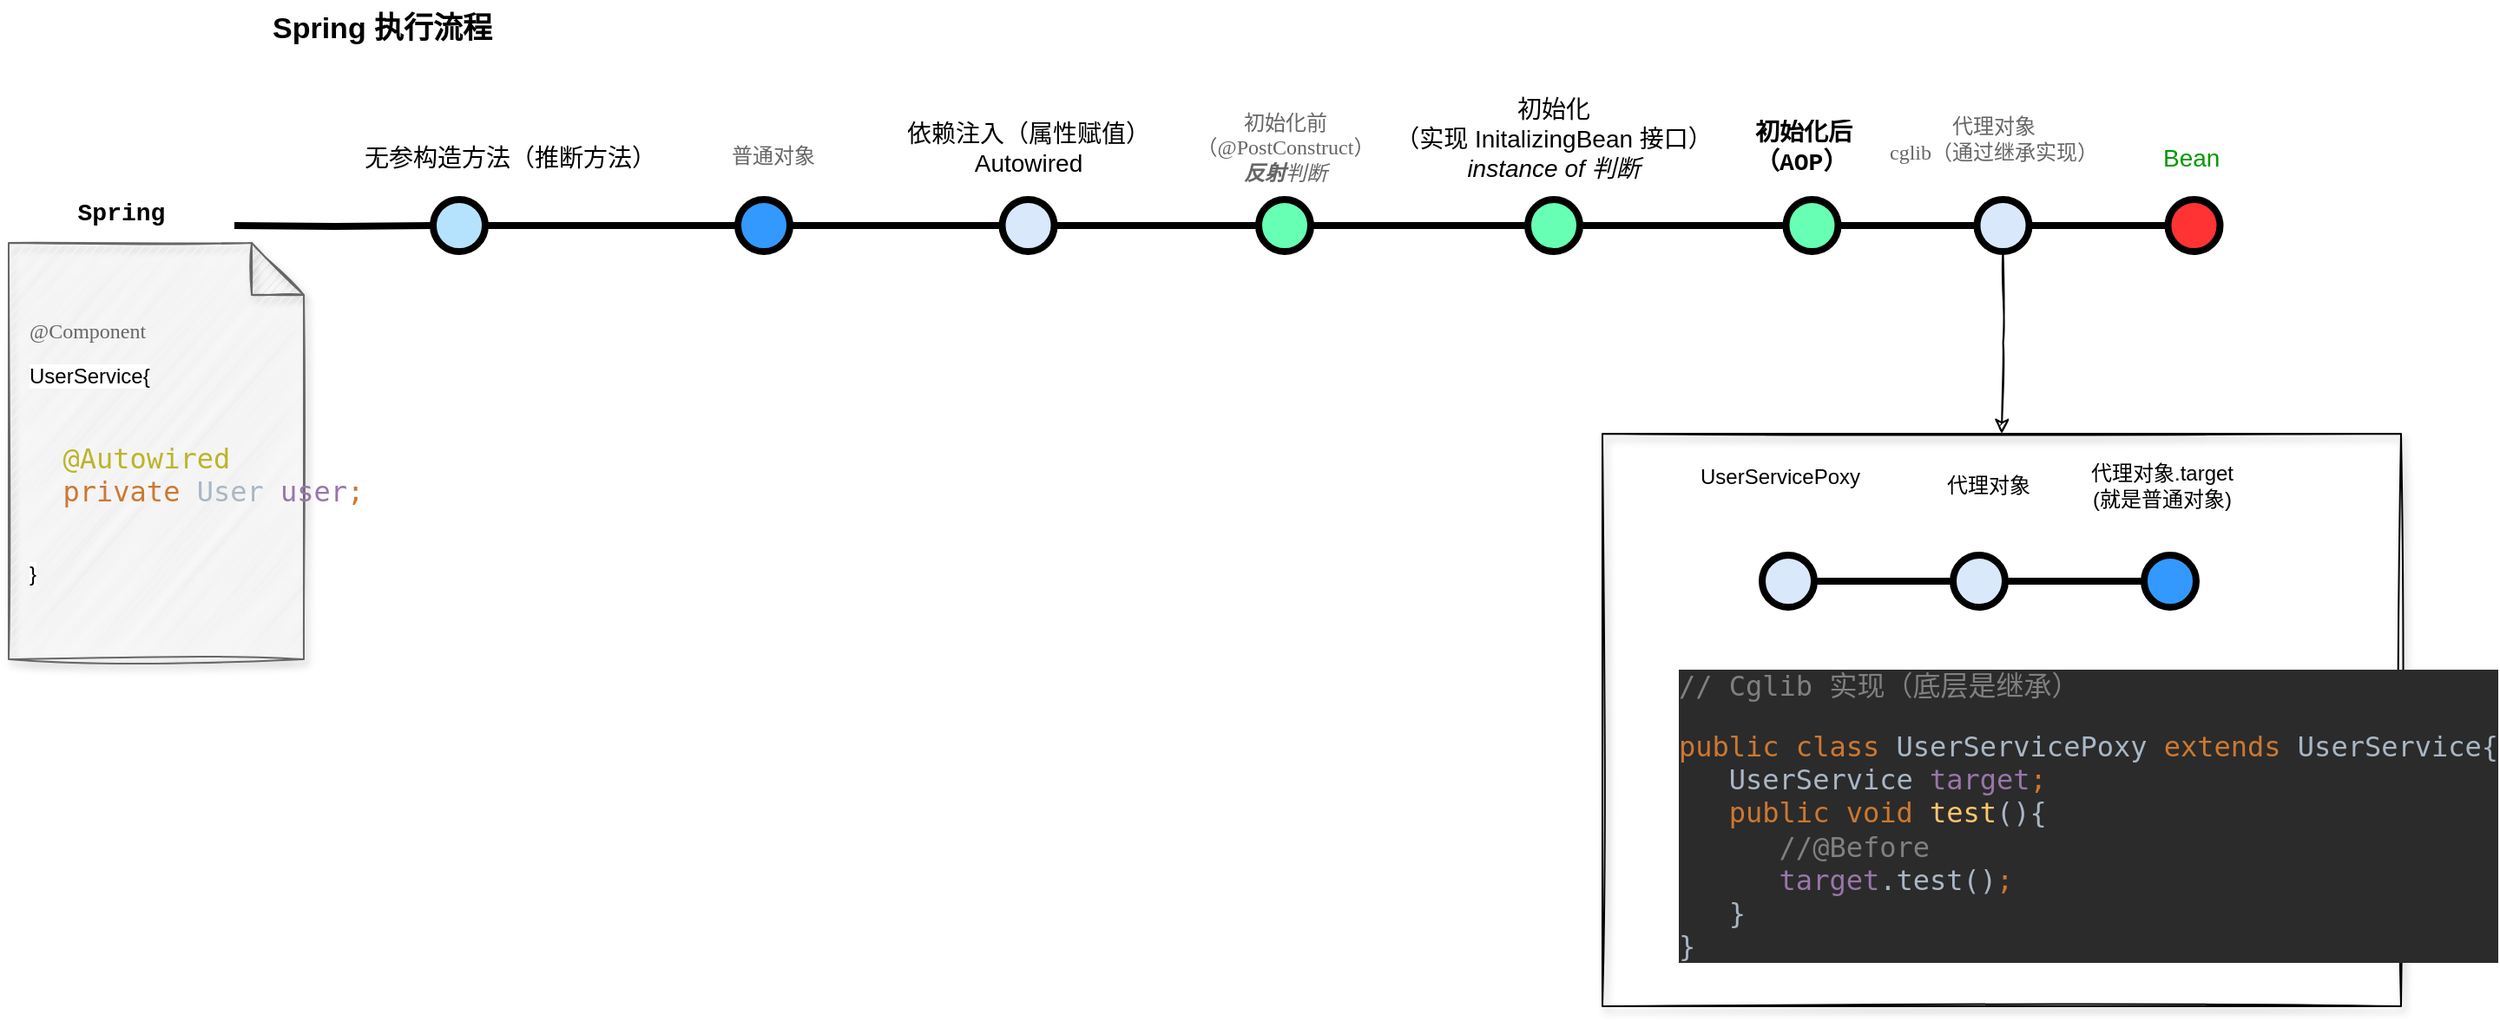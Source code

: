 <mxfile version="20.5.1" type="github">
  <diagram id="yPxyJZ8AM_hMuL3Unpa9" name="simple gitflow">
    <mxGraphModel dx="1221" dy="644" grid="1" gridSize="10" guides="0" tooltips="1" connect="1" arrows="1" fold="1" page="1" pageScale="1" pageWidth="1100" pageHeight="850" math="0" shadow="0">
      <root>
        <mxCell id="0" />
        <mxCell id="1" parent="0" />
        <UserObject label="Spring 执行流程" id="9hBKPDzoitwpIBdzFDQ7-6">
          <mxCell style="text;whiteSpace=wrap;html=1;fontStyle=1;fontSize=17;" parent="1" vertex="1">
            <mxGeometry x="180" y="50" width="140" height="35" as="geometry" />
          </mxCell>
        </UserObject>
        <mxCell id="9hBKPDzoitwpIBdzFDQ7-23" value="" style="edgeStyle=orthogonalEdgeStyle;rounded=0;html=1;jettySize=auto;orthogonalLoop=1;plain-blue;endArrow=none;endFill=0;strokeWidth=4;strokeColor=#000000;" parent="1" source="9hBKPDzoitwpIBdzFDQ7-25" target="9hBKPDzoitwpIBdzFDQ7-26" edge="1">
          <mxGeometry x="304.5" y="180" as="geometry" />
        </mxCell>
        <mxCell id="9hBKPDzoitwpIBdzFDQ7-25" value="" style="verticalLabelPosition=bottom;verticalAlign=top;html=1;strokeWidth=4;shape=mxgraph.flowchart.on-page_reference;plain-blue;gradientColor=none;fillColor=#B5E3Fe;strokeColor=#000000;" parent="1" vertex="1">
          <mxGeometry x="274.5" y="165" width="30" height="30" as="geometry" />
        </mxCell>
        <mxCell id="9hBKPDzoitwpIBdzFDQ7-41" value="" style="edgeStyle=orthogonalEdgeStyle;curved=1;rounded=0;orthogonalLoop=1;jettySize=auto;html=1;endArrow=none;endFill=0;strokeWidth=4;fontFamily=Courier New;fontSize=16;" parent="1" source="9hBKPDzoitwpIBdzFDQ7-26" target="9hBKPDzoitwpIBdzFDQ7-40" edge="1">
          <mxGeometry relative="1" as="geometry" />
        </mxCell>
        <mxCell id="9hBKPDzoitwpIBdzFDQ7-26" value="" style="verticalLabelPosition=bottom;verticalAlign=top;html=1;strokeWidth=4;shape=mxgraph.flowchart.on-page_reference;plain-blue;gradientColor=none;strokeColor=#000000;fillColor=#3399FF;" parent="1" vertex="1">
          <mxGeometry x="450" y="165" width="30" height="30" as="geometry" />
        </mxCell>
        <mxCell id="9hBKPDzoitwpIBdzFDQ7-43" value="" style="edgeStyle=orthogonalEdgeStyle;curved=1;rounded=0;orthogonalLoop=1;jettySize=auto;html=1;endArrow=none;endFill=0;strokeWidth=4;fontFamily=Courier New;fontSize=16;" parent="1" source="9hBKPDzoitwpIBdzFDQ7-40" target="9hBKPDzoitwpIBdzFDQ7-42" edge="1">
          <mxGeometry relative="1" as="geometry" />
        </mxCell>
        <mxCell id="9hBKPDzoitwpIBdzFDQ7-40" value="" style="verticalLabelPosition=bottom;verticalAlign=top;html=1;strokeWidth=4;shape=mxgraph.flowchart.on-page_reference;plain-blue;gradientColor=none;strokeColor=#000000;" parent="1" vertex="1">
          <mxGeometry x="602.25" y="165" width="30" height="30" as="geometry" />
        </mxCell>
        <mxCell id="9hBKPDzoitwpIBdzFDQ7-56" value="" style="edgeStyle=orthogonalEdgeStyle;curved=1;rounded=0;orthogonalLoop=1;jettySize=auto;html=1;endArrow=none;endFill=0;strokeWidth=4;fontFamily=Courier New;fontSize=16;" parent="1" source="9hBKPDzoitwpIBdzFDQ7-42" target="9hBKPDzoitwpIBdzFDQ7-55" edge="1">
          <mxGeometry relative="1" as="geometry" />
        </mxCell>
        <mxCell id="9hBKPDzoitwpIBdzFDQ7-42" value="" style="verticalLabelPosition=bottom;verticalAlign=top;html=1;strokeWidth=4;shape=mxgraph.flowchart.on-page_reference;plain-blue;gradientColor=none;strokeColor=#000000;fillColor=#66FFB3;" parent="1" vertex="1">
          <mxGeometry x="750" y="165" width="30" height="30" as="geometry" />
        </mxCell>
        <mxCell id="2tXcn566ppJfBg0_dX7r-12" value="" style="edgeStyle=orthogonalEdgeStyle;orthogonalLoop=1;jettySize=auto;html=1;fontFamily=Georgia;fontSize=12;fontColor=#666666;curved=1;strokeWidth=4;endArrow=none;endFill=0;" edge="1" parent="1" source="9hBKPDzoitwpIBdzFDQ7-55" target="2tXcn566ppJfBg0_dX7r-11">
          <mxGeometry relative="1" as="geometry" />
        </mxCell>
        <mxCell id="9hBKPDzoitwpIBdzFDQ7-55" value="" style="verticalLabelPosition=bottom;verticalAlign=top;html=1;strokeWidth=4;shape=mxgraph.flowchart.on-page_reference;plain-blue;gradientColor=none;strokeColor=#000000;fillColor=#66FFB3;" parent="1" vertex="1">
          <mxGeometry x="905" y="165" width="30" height="30" as="geometry" />
        </mxCell>
        <mxCell id="9hBKPDzoitwpIBdzFDQ7-27" value="" style="edgeStyle=orthogonalEdgeStyle;rounded=0;html=1;jettySize=auto;orthogonalLoop=1;strokeWidth=4;endArrow=none;endFill=0;" parent="1" target="9hBKPDzoitwpIBdzFDQ7-25" edge="1">
          <mxGeometry x="204.5" y="180" as="geometry">
            <mxPoint x="160" y="180" as="sourcePoint" />
          </mxGeometry>
        </mxCell>
        <mxCell id="9hBKPDzoitwpIBdzFDQ7-28" value="Spring" style="text;html=1;strokeColor=none;fillColor=none;align=center;verticalAlign=middle;whiteSpace=wrap;overflow=hidden;fontSize=14;fontStyle=1;fontFamily=Courier New;" parent="1" vertex="1">
          <mxGeometry x="60" y="145" width="70" height="55" as="geometry" />
        </mxCell>
        <mxCell id="9hBKPDzoitwpIBdzFDQ7-35" value="初始化后&lt;br&gt;（AOP）" style="text;html=1;strokeColor=none;fillColor=none;align=left;verticalAlign=middle;whiteSpace=wrap;overflow=hidden;fontSize=14;fontStyle=1;fontFamily=Courier New;" parent="1" vertex="1">
          <mxGeometry x="1033.75" y="115" width="70" height="40" as="geometry" />
        </mxCell>
        <mxCell id="9hBKPDzoitwpIBdzFDQ7-38" value="Bean" style="text;html=1;strokeColor=none;fillColor=none;align=left;verticalAlign=middle;whiteSpace=wrap;overflow=hidden;fontSize=14;fontStyle=0;fontColor=#009900;" parent="1" vertex="1">
          <mxGeometry x="1268.75" y="130" width="40" height="20" as="geometry" />
        </mxCell>
        <mxCell id="9hBKPDzoitwpIBdzFDQ7-39" value="无参构造方法（推断方法）" style="text;html=1;strokeColor=none;fillColor=none;align=center;verticalAlign=middle;whiteSpace=wrap;overflow=hidden;fontSize=14;" parent="1" vertex="1">
          <mxGeometry x="217.88" y="130" width="201.62" height="20" as="geometry" />
        </mxCell>
        <mxCell id="9hBKPDzoitwpIBdzFDQ7-44" value="依赖注入（属性赋值）&lt;br&gt;Autowired" style="text;html=1;strokeColor=none;fillColor=none;align=center;verticalAlign=middle;whiteSpace=wrap;overflow=hidden;fontSize=14;" parent="1" vertex="1">
          <mxGeometry x="530.88" y="112.5" width="172.75" height="45" as="geometry" />
        </mxCell>
        <mxCell id="9hBKPDzoitwpIBdzFDQ7-60" value="初始化&lt;br&gt;（实现 InitalizingBean 接口）&lt;br&gt;&lt;i&gt;instance of 判断&lt;/i&gt;" style="text;html=1;strokeColor=none;fillColor=none;align=center;verticalAlign=middle;whiteSpace=wrap;overflow=hidden;fontSize=14;" parent="1" vertex="1">
          <mxGeometry x="820" y="85" width="200" height="90" as="geometry" />
        </mxCell>
        <mxCell id="2tXcn566ppJfBg0_dX7r-9" value="普通对象" style="text;html=1;align=center;verticalAlign=middle;resizable=0;points=[];autosize=1;strokeColor=none;fillColor=none;fontSize=12;fontFamily=Georgia;fontColor=#666666;" vertex="1" parent="1">
          <mxGeometry x="435" y="125" width="70" height="30" as="geometry" />
        </mxCell>
        <mxCell id="2tXcn566ppJfBg0_dX7r-10" value="初始化前&lt;br&gt;（@PostConstruct）&lt;br&gt;&lt;i&gt;&lt;b&gt;反射&lt;/b&gt;判断&lt;/i&gt;" style="text;html=1;align=center;verticalAlign=middle;resizable=0;points=[];autosize=1;strokeColor=none;fillColor=none;fontSize=12;fontFamily=Georgia;fontColor=#666666;" vertex="1" parent="1">
          <mxGeometry x="700" y="105" width="130" height="60" as="geometry" />
        </mxCell>
        <mxCell id="2tXcn566ppJfBg0_dX7r-16" value="" style="edgeStyle=orthogonalEdgeStyle;curved=1;orthogonalLoop=1;jettySize=auto;html=1;strokeWidth=4;fontFamily=Georgia;fontSize=12;fontColor=#666666;endArrow=none;endFill=0;" edge="1" parent="1" source="2tXcn566ppJfBg0_dX7r-11" target="2tXcn566ppJfBg0_dX7r-15">
          <mxGeometry relative="1" as="geometry" />
        </mxCell>
        <mxCell id="2tXcn566ppJfBg0_dX7r-11" value="" style="verticalLabelPosition=bottom;verticalAlign=top;html=1;strokeWidth=4;shape=mxgraph.flowchart.on-page_reference;plain-blue;gradientColor=none;strokeColor=#000000;fillColor=#66FFB3;" vertex="1" parent="1">
          <mxGeometry x="1053.75" y="165" width="30" height="30" as="geometry" />
        </mxCell>
        <mxCell id="2tXcn566ppJfBg0_dX7r-19" value="" style="edgeStyle=orthogonalEdgeStyle;curved=1;orthogonalLoop=1;jettySize=auto;html=1;strokeWidth=4;fontFamily=Georgia;fontSize=12;fontColor=#666666;endArrow=none;endFill=0;" edge="1" parent="1" source="2tXcn566ppJfBg0_dX7r-15" target="2tXcn566ppJfBg0_dX7r-18">
          <mxGeometry relative="1" as="geometry" />
        </mxCell>
        <mxCell id="2tXcn566ppJfBg0_dX7r-40" style="edgeStyle=orthogonalEdgeStyle;rounded=0;orthogonalLoop=1;jettySize=auto;html=1;exitX=0.5;exitY=1;exitDx=0;exitDy=0;exitPerimeter=0;entryX=0.5;entryY=0;entryDx=0;entryDy=0;strokeWidth=1;endArrow=classic;endFill=1;sketch=1;" edge="1" parent="1" source="2tXcn566ppJfBg0_dX7r-15" target="2tXcn566ppJfBg0_dX7r-39">
          <mxGeometry relative="1" as="geometry" />
        </mxCell>
        <mxCell id="2tXcn566ppJfBg0_dX7r-15" value="" style="verticalLabelPosition=bottom;verticalAlign=top;html=1;strokeWidth=4;shape=mxgraph.flowchart.on-page_reference;plain-blue;gradientColor=none;strokeColor=#000000;" vertex="1" parent="1">
          <mxGeometry x="1163.75" y="165" width="30" height="30" as="geometry" />
        </mxCell>
        <mxCell id="2tXcn566ppJfBg0_dX7r-17" value="代理对象&lt;br&gt;cglib（通过继承实现）" style="text;html=1;align=center;verticalAlign=middle;resizable=0;points=[];autosize=1;strokeColor=none;fillColor=none;fontSize=12;fontFamily=Georgia;fontColor=#666666;" vertex="1" parent="1">
          <mxGeometry x="1102.5" y="110" width="140" height="40" as="geometry" />
        </mxCell>
        <mxCell id="2tXcn566ppJfBg0_dX7r-18" value="" style="verticalLabelPosition=bottom;verticalAlign=top;html=1;strokeWidth=4;shape=mxgraph.flowchart.on-page_reference;plain-blue;gradientColor=none;strokeColor=#000000;fillColor=#FF3333;" vertex="1" parent="1">
          <mxGeometry x="1273.75" y="165" width="30" height="30" as="geometry" />
        </mxCell>
        <mxCell id="2tXcn566ppJfBg0_dX7r-24" value="" style="group" vertex="1" connectable="0" parent="1">
          <mxGeometry x="30" y="190" width="170" height="240" as="geometry" />
        </mxCell>
        <mxCell id="2tXcn566ppJfBg0_dX7r-2" value="&lt;pre style=&quot;&quot;&gt;&lt;/pre&gt;" style="shape=note;html=1;backgroundOutline=1;darkOpacity=0.05;align=left;whiteSpace=wrap;labelBackgroundColor=default;size=30;horizontal=1;shadow=1;sketch=1;fillColor=#f5f5f5;strokeColor=#666666;fontColor=#333333;" vertex="1" parent="2tXcn566ppJfBg0_dX7r-24">
          <mxGeometry width="170" height="240" as="geometry" />
        </mxCell>
        <mxCell id="2tXcn566ppJfBg0_dX7r-23" value="&lt;pre style=&quot;color: rgb(0, 0, 0); font-size: 12px; font-style: normal; font-variant-ligatures: normal; font-variant-caps: normal; font-weight: 400; letter-spacing: normal; orphans: 2; text-align: left; text-indent: 0px; text-transform: none; widows: 2; word-spacing: 0px; -webkit-text-stroke-width: 0px; text-decoration-thickness: initial; text-decoration-style: initial; text-decoration-color: initial;&quot;&gt;&lt;font style=&quot;font-size: 12px;&quot; color=&quot;#666666&quot;&gt;&lt;font style=&quot;line-height: 0; font-size: 12px;&quot; face=&quot;Times New Roman&quot;&gt;@&lt;/font&gt;&lt;font style=&quot;line-height: 0; font-size: 12px;&quot; face=&quot;Georgia&quot;&gt;Component&lt;/font&gt;&lt;/font&gt;&lt;/pre&gt;&lt;span style=&quot;color: rgb(0, 0, 0); font-family: Helvetica; font-size: 12px; font-style: normal; font-variant-ligatures: normal; font-variant-caps: normal; font-weight: 400; letter-spacing: normal; orphans: 2; text-align: left; text-indent: 0px; text-transform: none; widows: 2; word-spacing: 0px; -webkit-text-stroke-width: 0px; background-color: rgb(255, 255, 255); text-decoration-thickness: initial; text-decoration-style: initial; text-decoration-color: initial; float: none; display: inline !important;&quot;&gt;UserService{&lt;/span&gt;&lt;br style=&quot;color: rgb(0, 0, 0); font-family: Helvetica; font-size: 12px; font-style: normal; font-variant-ligatures: normal; font-variant-caps: normal; font-weight: 400; letter-spacing: normal; orphans: 2; text-align: left; text-indent: 0px; text-transform: none; widows: 2; word-spacing: 0px; -webkit-text-stroke-width: 0px; text-decoration-thickness: initial; text-decoration-style: initial; text-decoration-color: initial;&quot;&gt;&lt;br style=&quot;color: rgb(0, 0, 0); font-family: Helvetica; font-size: 12px; font-style: normal; font-variant-ligatures: normal; font-variant-caps: normal; font-weight: 400; letter-spacing: normal; orphans: 2; text-align: left; text-indent: 0px; text-transform: none; widows: 2; word-spacing: 0px; -webkit-text-stroke-width: 0px; text-decoration-thickness: initial; text-decoration-style: initial; text-decoration-color: initial;&quot;&gt;&lt;pre style=&quot;font-style: normal; font-variant-ligatures: normal; font-variant-caps: normal; font-weight: 400; letter-spacing: normal; orphans: 2; text-align: left; text-indent: 0px; text-transform: none; widows: 2; word-spacing: 0px; -webkit-text-stroke-width: 0px; text-decoration-thickness: initial; text-decoration-style: initial; text-decoration-color: initial; color: rgb(169, 183, 198); font-family: &amp;quot;JetBrains Mono&amp;quot;, monospace; font-size: 12pt;&quot;&gt;&lt;span style=&quot;color: rgb(187, 181, 41);&quot;&gt;  @Autowired&lt;br&gt;&lt;/span&gt;&lt;span style=&quot;color: rgb(204, 120, 50);&quot;&gt;  private &lt;/span&gt;User &lt;span style=&quot;color: rgb(152, 118, 170);&quot;&gt;user&lt;/span&gt;&lt;span style=&quot;color: rgb(204, 120, 50);&quot;&gt;;&lt;/span&gt;&lt;/pre&gt;&lt;br style=&quot;color: rgb(0, 0, 0); font-family: Helvetica; font-size: 12px; font-style: normal; font-variant-ligatures: normal; font-variant-caps: normal; font-weight: 400; letter-spacing: normal; orphans: 2; text-align: left; text-indent: 0px; text-transform: none; widows: 2; word-spacing: 0px; -webkit-text-stroke-width: 0px; text-decoration-thickness: initial; text-decoration-style: initial; text-decoration-color: initial;&quot;&gt;&lt;span style=&quot;color: rgb(0, 0, 0); font-family: Helvetica; font-size: 12px; font-style: normal; font-variant-ligatures: normal; font-variant-caps: normal; font-weight: 400; letter-spacing: normal; orphans: 2; text-align: left; text-indent: 0px; text-transform: none; widows: 2; word-spacing: 0px; -webkit-text-stroke-width: 0px; background-color: rgb(255, 255, 255); text-decoration-thickness: initial; text-decoration-style: initial; text-decoration-color: initial; float: none; display: inline !important;&quot;&gt;}&lt;/span&gt;" style="text;whiteSpace=wrap;html=1;fontSize=12;fontFamily=Georgia;fontColor=#666666;" vertex="1" parent="2tXcn566ppJfBg0_dX7r-24">
          <mxGeometry x="10" y="25" width="150" height="190" as="geometry" />
        </mxCell>
        <mxCell id="2tXcn566ppJfBg0_dX7r-30" value="" style="edgeStyle=orthogonalEdgeStyle;rounded=0;orthogonalLoop=1;jettySize=auto;html=1;endArrow=none;endFill=0;strokeWidth=4;" edge="1" parent="1" source="2tXcn566ppJfBg0_dX7r-28" target="2tXcn566ppJfBg0_dX7r-29">
          <mxGeometry relative="1" as="geometry" />
        </mxCell>
        <mxCell id="2tXcn566ppJfBg0_dX7r-28" value="" style="verticalLabelPosition=bottom;verticalAlign=top;html=1;strokeWidth=4;shape=mxgraph.flowchart.on-page_reference;plain-blue;gradientColor=none;strokeColor=#000000;" vertex="1" parent="1">
          <mxGeometry x="1040" y="370" width="30" height="30" as="geometry" />
        </mxCell>
        <mxCell id="2tXcn566ppJfBg0_dX7r-36" value="" style="edgeStyle=orthogonalEdgeStyle;rounded=0;orthogonalLoop=1;jettySize=auto;html=1;strokeWidth=4;endArrow=none;endFill=0;" edge="1" parent="1" source="2tXcn566ppJfBg0_dX7r-29" target="2tXcn566ppJfBg0_dX7r-35">
          <mxGeometry relative="1" as="geometry" />
        </mxCell>
        <mxCell id="2tXcn566ppJfBg0_dX7r-29" value="" style="verticalLabelPosition=bottom;verticalAlign=top;html=1;strokeWidth=4;shape=mxgraph.flowchart.on-page_reference;plain-blue;gradientColor=none;strokeColor=#000000;" vertex="1" parent="1">
          <mxGeometry x="1150" y="370" width="30" height="30" as="geometry" />
        </mxCell>
        <mxCell id="2tXcn566ppJfBg0_dX7r-33" value="UserServicePoxy" style="text;html=1;align=center;verticalAlign=middle;resizable=0;points=[];autosize=1;strokeColor=none;fillColor=none;" vertex="1" parent="1">
          <mxGeometry x="990" y="310" width="120" height="30" as="geometry" />
        </mxCell>
        <mxCell id="2tXcn566ppJfBg0_dX7r-34" value="代理对象" style="text;html=1;align=center;verticalAlign=middle;resizable=0;points=[];autosize=1;strokeColor=none;fillColor=none;" vertex="1" parent="1">
          <mxGeometry x="1135" y="315" width="70" height="30" as="geometry" />
        </mxCell>
        <mxCell id="2tXcn566ppJfBg0_dX7r-35" value="" style="verticalLabelPosition=bottom;verticalAlign=top;html=1;strokeWidth=4;shape=mxgraph.flowchart.on-page_reference;plain-blue;gradientColor=none;strokeColor=#000000;fillColor=#3399FF;" vertex="1" parent="1">
          <mxGeometry x="1260" y="370" width="30" height="30" as="geometry" />
        </mxCell>
        <mxCell id="2tXcn566ppJfBg0_dX7r-37" value="代理对象.target &lt;br&gt;(就是普通对象)" style="text;html=1;align=center;verticalAlign=middle;resizable=0;points=[];autosize=1;strokeColor=none;fillColor=none;" vertex="1" parent="1">
          <mxGeometry x="1215" y="310" width="110" height="40" as="geometry" />
        </mxCell>
        <mxCell id="2tXcn566ppJfBg0_dX7r-39" value="" style="rounded=0;whiteSpace=wrap;html=1;fillColor=none;sketch=1;glass=0;shadow=1;" vertex="1" parent="1">
          <mxGeometry x="948" y="300" width="460" height="330" as="geometry" />
        </mxCell>
        <mxCell id="2tXcn566ppJfBg0_dX7r-38" value="&lt;p style=&quot;line-height: 1.4;&quot;&gt;&lt;/p&gt;&lt;pre style=&quot;background-color:#2b2b2b;color:#a9b7c6;font-family:&#39;JetBrains Mono&#39;,monospace;font-size:12.0pt;&quot;&gt;&lt;pre style=&quot;font-family: &amp;quot;JetBrains Mono&amp;quot;, monospace; font-size: 12pt;&quot;&gt;&lt;pre style=&quot;font-size: 12pt; font-family: &amp;quot;JetBrains Mono&amp;quot;, monospace;&quot;&gt;&lt;span style=&quot;color: rgb(128, 128, 128);&quot;&gt;// Cglib 实现（底层是继承）&lt;/span&gt;&lt;/pre&gt;&lt;/pre&gt;&lt;pre style=&quot;font-family: &amp;quot;JetBrains Mono&amp;quot;, monospace; font-size: 12pt;&quot;&gt;&lt;span style=&quot;color: rgb(204, 120, 50);&quot;&gt;public class &lt;/span&gt;UserServicePoxy &lt;span style=&quot;color: rgb(204, 120, 50);&quot;&gt;extends &lt;/span&gt;UserService{&lt;br&gt;   UserService &lt;span style=&quot;color: rgb(152, 118, 170);&quot;&gt;target&lt;/span&gt;&lt;span style=&quot;color: rgb(204, 120, 50);&quot;&gt;;&lt;br&gt;&lt;/span&gt;&lt;span style=&quot;color: rgb(204, 120, 50);&quot;&gt;   public void &lt;/span&gt;&lt;span style=&quot;color: rgb(255, 198, 109);&quot;&gt;test&lt;/span&gt;(){&lt;br&gt;      &lt;span style=&quot;color: rgb(128, 128, 128);&quot;&gt;//@Before&lt;br&gt;&lt;/span&gt;&lt;span style=&quot;color: rgb(128, 128, 128);&quot;&gt;      &lt;/span&gt;&lt;span style=&quot;color: rgb(152, 118, 170);&quot;&gt;target&lt;/span&gt;.test()&lt;span style=&quot;color: rgb(204, 120, 50);&quot;&gt;;&lt;br&gt;&lt;/span&gt;&lt;span style=&quot;color: rgb(204, 120, 50);&quot;&gt;   &lt;/span&gt;}&lt;br&gt;}&lt;/pre&gt;&lt;/pre&gt;&lt;p&gt;&lt;/p&gt;" style="text;html=1;strokeColor=none;fillColor=none;align=left;verticalAlign=middle;whiteSpace=wrap;rounded=0;" vertex="1" parent="1">
          <mxGeometry x="990" y="450" width="390" height="140" as="geometry" />
        </mxCell>
      </root>
    </mxGraphModel>
  </diagram>
</mxfile>
